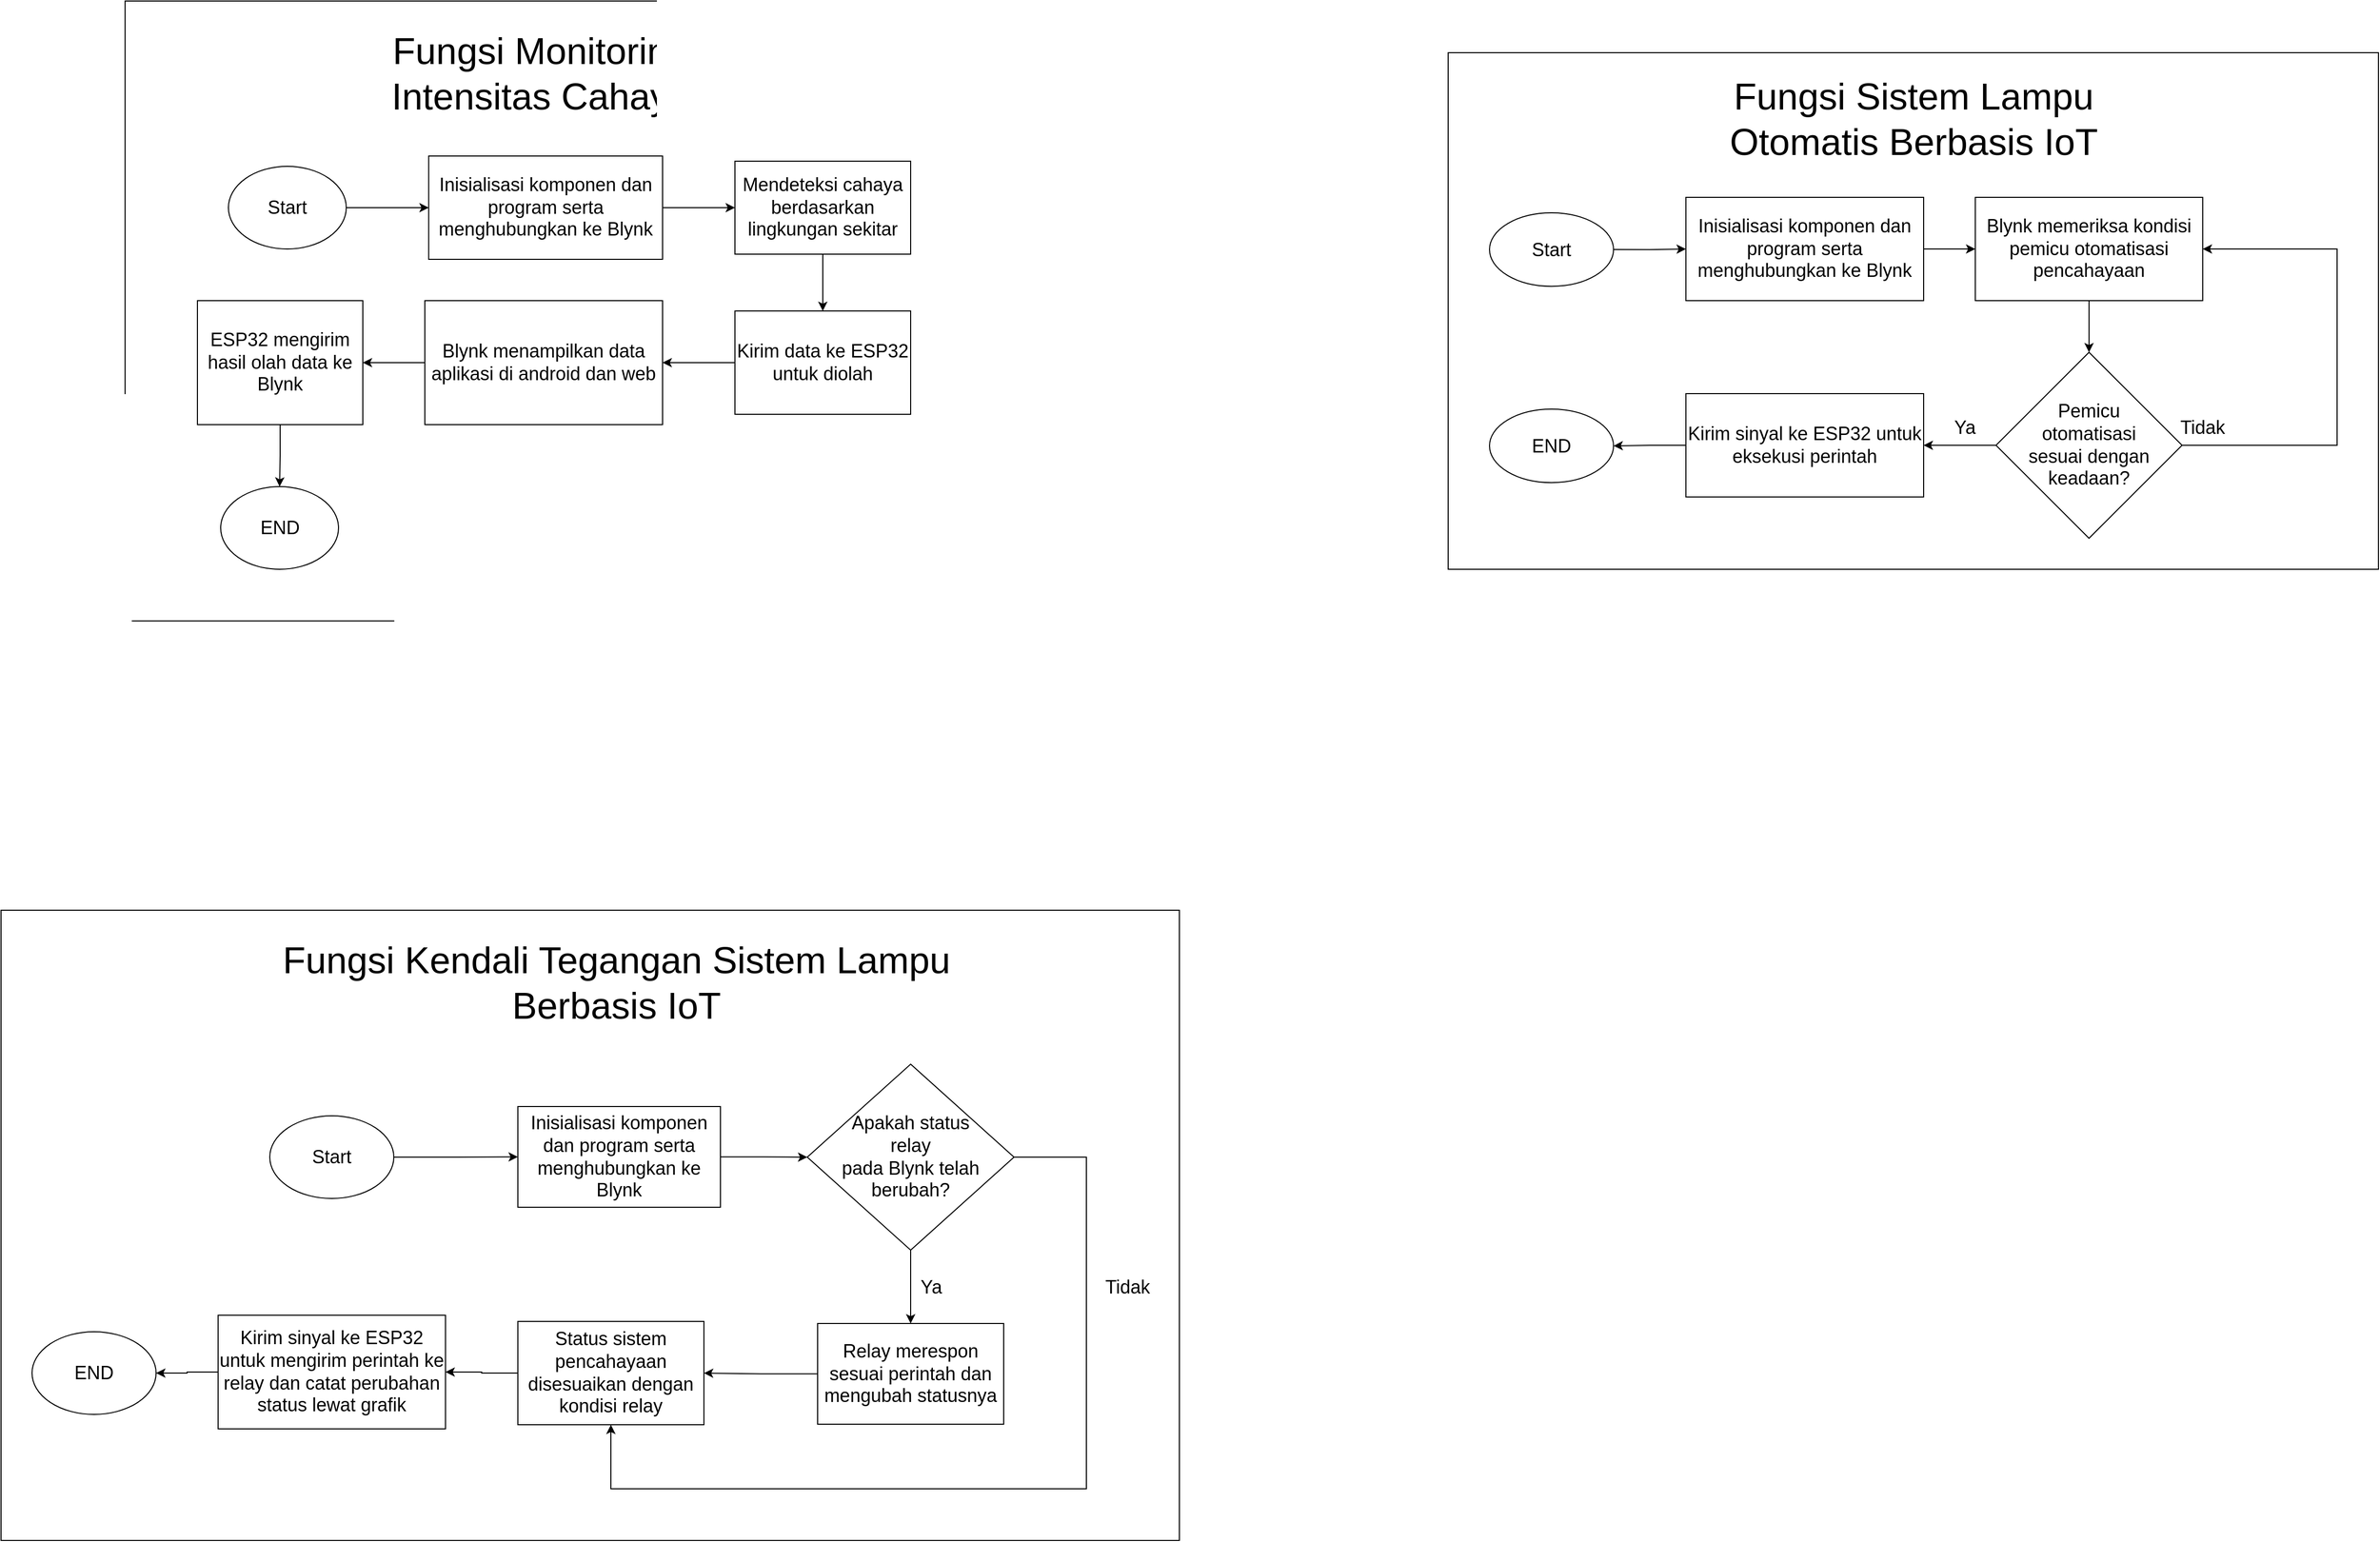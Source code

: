 <mxfile version="24.3.1" type="github">
  <diagram name="Halaman-1" id="Amh2mmN1JDySEoaFm9QU">
    <mxGraphModel dx="1134" dy="704" grid="1" gridSize="10" guides="0" tooltips="1" connect="1" arrows="1" fold="1" page="1" pageScale="1" pageWidth="827" pageHeight="1169" math="0" shadow="0">
      <root>
        <mxCell id="0" />
        <mxCell id="1" parent="0" />
        <mxCell id="Yo0ihvBbkLJQ9ieDPkB9-28" value="" style="rounded=0;whiteSpace=wrap;html=1;" vertex="1" parent="1">
          <mxGeometry y="880" width="1140" height="610" as="geometry" />
        </mxCell>
        <mxCell id="Yo0ihvBbkLJQ9ieDPkB9-19" value="" style="rounded=0;whiteSpace=wrap;html=1;" vertex="1" parent="1">
          <mxGeometry x="1400" y="50" width="900" height="500" as="geometry" />
        </mxCell>
        <mxCell id="Yo0ihvBbkLJQ9ieDPkB9-11" value="" style="rounded=0;whiteSpace=wrap;html=1;" vertex="1" parent="1">
          <mxGeometry x="120" width="820" height="600" as="geometry" />
        </mxCell>
        <mxCell id="Yo0ihvBbkLJQ9ieDPkB9-20" style="edgeStyle=orthogonalEdgeStyle;rounded=0;orthogonalLoop=1;jettySize=auto;html=1;exitX=1;exitY=0.5;exitDx=0;exitDy=0;entryX=0;entryY=0.5;entryDx=0;entryDy=0;" edge="1" parent="1" source="7ShA4Bs4Lb3jQ0K2besD-2" target="7ShA4Bs4Lb3jQ0K2besD-4">
          <mxGeometry relative="1" as="geometry" />
        </mxCell>
        <mxCell id="7ShA4Bs4Lb3jQ0K2besD-2" value="&lt;font style=&quot;font-size: 18px;&quot;&gt;Start&lt;/font&gt;" style="ellipse;whiteSpace=wrap;html=1;" parent="1" vertex="1">
          <mxGeometry x="260" y="1079" width="120" height="80" as="geometry" />
        </mxCell>
        <mxCell id="Yo0ihvBbkLJQ9ieDPkB9-21" style="edgeStyle=orthogonalEdgeStyle;rounded=0;orthogonalLoop=1;jettySize=auto;html=1;exitX=1;exitY=0.5;exitDx=0;exitDy=0;entryX=0;entryY=0.5;entryDx=0;entryDy=0;" edge="1" parent="1" source="7ShA4Bs4Lb3jQ0K2besD-4" target="7ShA4Bs4Lb3jQ0K2besD-9">
          <mxGeometry relative="1" as="geometry" />
        </mxCell>
        <mxCell id="7ShA4Bs4Lb3jQ0K2besD-4" value="&lt;font style=&quot;font-size: 18px;&quot;&gt;Inisialisasi komponen dan program serta menghubungkan ke Blynk&lt;/font&gt;" style="rounded=0;whiteSpace=wrap;html=1;" parent="1" vertex="1">
          <mxGeometry x="500" y="1070" width="196" height="97.5" as="geometry" />
        </mxCell>
        <mxCell id="Yo0ihvBbkLJQ9ieDPkB9-22" style="edgeStyle=orthogonalEdgeStyle;rounded=0;orthogonalLoop=1;jettySize=auto;html=1;exitX=0.5;exitY=1;exitDx=0;exitDy=0;entryX=0.5;entryY=0;entryDx=0;entryDy=0;" edge="1" parent="1" source="7ShA4Bs4Lb3jQ0K2besD-9" target="7ShA4Bs4Lb3jQ0K2besD-14">
          <mxGeometry relative="1" as="geometry" />
        </mxCell>
        <mxCell id="Yo0ihvBbkLJQ9ieDPkB9-27" style="edgeStyle=orthogonalEdgeStyle;rounded=0;orthogonalLoop=1;jettySize=auto;html=1;exitX=1;exitY=0.5;exitDx=0;exitDy=0;entryX=0.5;entryY=1;entryDx=0;entryDy=0;" edge="1" parent="1" source="7ShA4Bs4Lb3jQ0K2besD-9" target="7ShA4Bs4Lb3jQ0K2besD-16">
          <mxGeometry relative="1" as="geometry">
            <Array as="points">
              <mxPoint x="1050" y="1119" />
              <mxPoint x="1050" y="1440" />
              <mxPoint x="590" y="1440" />
            </Array>
          </mxGeometry>
        </mxCell>
        <mxCell id="7ShA4Bs4Lb3jQ0K2besD-9" value="&lt;font style=&quot;font-size: 18px;&quot;&gt;Apakah status&lt;br&gt;relay&lt;br&gt;pada Blynk telah&lt;br&gt;berubah?&lt;/font&gt;" style="rhombus;whiteSpace=wrap;html=1;" parent="1" vertex="1">
          <mxGeometry x="780" y="1029" width="200" height="180" as="geometry" />
        </mxCell>
        <mxCell id="Yo0ihvBbkLJQ9ieDPkB9-25" style="edgeStyle=orthogonalEdgeStyle;rounded=0;orthogonalLoop=1;jettySize=auto;html=1;exitX=0;exitY=0.5;exitDx=0;exitDy=0;entryX=1;entryY=0.5;entryDx=0;entryDy=0;" edge="1" parent="1" source="7ShA4Bs4Lb3jQ0K2besD-11" target="7ShA4Bs4Lb3jQ0K2besD-12">
          <mxGeometry relative="1" as="geometry" />
        </mxCell>
        <mxCell id="7ShA4Bs4Lb3jQ0K2besD-11" value="&lt;font style=&quot;font-size: 18px;&quot;&gt;Kirim sinyal ke ESP32 untuk mengirim perintah ke relay dan catat perubahan status lewat grafik&lt;/font&gt;" style="rounded=0;whiteSpace=wrap;html=1;" parent="1" vertex="1">
          <mxGeometry x="210" y="1272" width="220" height="110" as="geometry" />
        </mxCell>
        <mxCell id="7ShA4Bs4Lb3jQ0K2besD-12" value="&lt;font style=&quot;font-size: 18px;&quot;&gt;END&lt;/font&gt;" style="ellipse;whiteSpace=wrap;html=1;" parent="1" vertex="1">
          <mxGeometry x="30" y="1288" width="120" height="80" as="geometry" />
        </mxCell>
        <mxCell id="7ShA4Bs4Lb3jQ0K2besD-13" value="&lt;font style=&quot;font-size: 36px;&quot;&gt;Fungsi Kendali Tegangan Sistem Lampu Berbasis IoT&lt;/font&gt;" style="text;html=1;strokeColor=none;fillColor=none;align=center;verticalAlign=middle;whiteSpace=wrap;rounded=0;" parent="1" vertex="1">
          <mxGeometry x="230" y="900" width="731" height="100" as="geometry" />
        </mxCell>
        <mxCell id="Yo0ihvBbkLJQ9ieDPkB9-23" style="edgeStyle=orthogonalEdgeStyle;rounded=0;orthogonalLoop=1;jettySize=auto;html=1;exitX=0;exitY=0.5;exitDx=0;exitDy=0;entryX=1;entryY=0.5;entryDx=0;entryDy=0;" edge="1" parent="1" source="7ShA4Bs4Lb3jQ0K2besD-14" target="7ShA4Bs4Lb3jQ0K2besD-16">
          <mxGeometry relative="1" as="geometry" />
        </mxCell>
        <mxCell id="7ShA4Bs4Lb3jQ0K2besD-14" value="&lt;font style=&quot;font-size: 18px;&quot;&gt;Relay merespon sesuai perintah dan mengubah statusnya&lt;/font&gt;" style="rounded=0;whiteSpace=wrap;html=1;" parent="1" vertex="1">
          <mxGeometry x="790" y="1280" width="180" height="97.5" as="geometry" />
        </mxCell>
        <mxCell id="Yo0ihvBbkLJQ9ieDPkB9-24" style="edgeStyle=orthogonalEdgeStyle;rounded=0;orthogonalLoop=1;jettySize=auto;html=1;exitX=0;exitY=0.5;exitDx=0;exitDy=0;entryX=1;entryY=0.5;entryDx=0;entryDy=0;" edge="1" parent="1" source="7ShA4Bs4Lb3jQ0K2besD-16" target="7ShA4Bs4Lb3jQ0K2besD-11">
          <mxGeometry relative="1" as="geometry" />
        </mxCell>
        <mxCell id="7ShA4Bs4Lb3jQ0K2besD-16" value="&lt;font style=&quot;font-size: 18px;&quot;&gt;Status sistem pencahayaan disesuaikan dengan kondisi relay&lt;/font&gt;" style="rounded=0;whiteSpace=wrap;html=1;" parent="1" vertex="1">
          <mxGeometry x="500" y="1278" width="180" height="100" as="geometry" />
        </mxCell>
        <mxCell id="7ShA4Bs4Lb3jQ0K2besD-44" value="&lt;font style=&quot;font-size: 18px;&quot;&gt;Ya&lt;/font&gt;" style="text;html=1;strokeColor=none;fillColor=none;align=center;verticalAlign=middle;whiteSpace=wrap;rounded=0;" parent="1" vertex="1">
          <mxGeometry x="870" y="1230" width="60" height="30" as="geometry" />
        </mxCell>
        <mxCell id="7ShA4Bs4Lb3jQ0K2besD-45" value="&lt;font style=&quot;font-size: 18px;&quot;&gt;Tidak&lt;/font&gt;" style="text;html=1;strokeColor=none;fillColor=none;align=center;verticalAlign=middle;whiteSpace=wrap;rounded=0;" parent="1" vertex="1">
          <mxGeometry x="1060" y="1230" width="60" height="30" as="geometry" />
        </mxCell>
        <mxCell id="Yo0ihvBbkLJQ9ieDPkB9-5" style="edgeStyle=orthogonalEdgeStyle;rounded=0;orthogonalLoop=1;jettySize=auto;html=1;exitX=1;exitY=0.5;exitDx=0;exitDy=0;entryX=0;entryY=0.5;entryDx=0;entryDy=0;" edge="1" parent="1" source="bi3WUS4kzeiAN3RM-r-X-1" target="bi3WUS4kzeiAN3RM-r-X-2">
          <mxGeometry relative="1" as="geometry" />
        </mxCell>
        <mxCell id="bi3WUS4kzeiAN3RM-r-X-1" value="&lt;font style=&quot;font-size: 18px;&quot;&gt;Start&lt;/font&gt;" style="ellipse;whiteSpace=wrap;html=1;" parent="1" vertex="1">
          <mxGeometry x="220" y="160" width="114" height="80" as="geometry" />
        </mxCell>
        <mxCell id="Yo0ihvBbkLJQ9ieDPkB9-6" style="edgeStyle=orthogonalEdgeStyle;rounded=0;orthogonalLoop=1;jettySize=auto;html=1;exitX=1;exitY=0.5;exitDx=0;exitDy=0;entryX=0;entryY=0.5;entryDx=0;entryDy=0;" edge="1" parent="1" source="bi3WUS4kzeiAN3RM-r-X-2" target="bi3WUS4kzeiAN3RM-r-X-3">
          <mxGeometry relative="1" as="geometry" />
        </mxCell>
        <mxCell id="bi3WUS4kzeiAN3RM-r-X-2" value="&lt;font style=&quot;font-size: 18px;&quot;&gt;Inisialisasi komponen dan program serta menghubungkan ke Blynk&lt;/font&gt;" style="rounded=0;whiteSpace=wrap;html=1;" parent="1" vertex="1">
          <mxGeometry x="413.75" y="150" width="226.25" height="100" as="geometry" />
        </mxCell>
        <mxCell id="Yo0ihvBbkLJQ9ieDPkB9-7" style="edgeStyle=orthogonalEdgeStyle;rounded=0;orthogonalLoop=1;jettySize=auto;html=1;exitX=0.5;exitY=1;exitDx=0;exitDy=0;entryX=0.5;entryY=0;entryDx=0;entryDy=0;" edge="1" parent="1" source="bi3WUS4kzeiAN3RM-r-X-3" target="bi3WUS4kzeiAN3RM-r-X-4">
          <mxGeometry relative="1" as="geometry" />
        </mxCell>
        <mxCell id="bi3WUS4kzeiAN3RM-r-X-3" value="&lt;font style=&quot;font-size: 18px;&quot;&gt;Mendeteksi cahaya berdasarkan lingkungan sekitar&lt;/font&gt;" style="rounded=0;whiteSpace=wrap;html=1;" parent="1" vertex="1">
          <mxGeometry x="710" y="155" width="170" height="90" as="geometry" />
        </mxCell>
        <mxCell id="Yo0ihvBbkLJQ9ieDPkB9-8" style="edgeStyle=orthogonalEdgeStyle;rounded=0;orthogonalLoop=1;jettySize=auto;html=1;exitX=0;exitY=0.5;exitDx=0;exitDy=0;" edge="1" parent="1" source="bi3WUS4kzeiAN3RM-r-X-4" target="bi3WUS4kzeiAN3RM-r-X-6">
          <mxGeometry relative="1" as="geometry" />
        </mxCell>
        <mxCell id="bi3WUS4kzeiAN3RM-r-X-4" value="&lt;font style=&quot;font-size: 18px;&quot;&gt;Kirim data ke ESP32 untuk diolah&lt;/font&gt;" style="rounded=0;whiteSpace=wrap;html=1;" parent="1" vertex="1">
          <mxGeometry x="710" y="300" width="170" height="100" as="geometry" />
        </mxCell>
        <mxCell id="Yo0ihvBbkLJQ9ieDPkB9-10" style="edgeStyle=orthogonalEdgeStyle;rounded=0;orthogonalLoop=1;jettySize=auto;html=1;exitX=0.5;exitY=1;exitDx=0;exitDy=0;entryX=0.5;entryY=0;entryDx=0;entryDy=0;" edge="1" parent="1" source="bi3WUS4kzeiAN3RM-r-X-5" target="bi3WUS4kzeiAN3RM-r-X-7">
          <mxGeometry relative="1" as="geometry" />
        </mxCell>
        <mxCell id="bi3WUS4kzeiAN3RM-r-X-5" value="&lt;font style=&quot;font-size: 18px;&quot;&gt;ESP32 mengirim hasil olah data ke Blynk&lt;/font&gt;" style="rounded=0;whiteSpace=wrap;html=1;" parent="1" vertex="1">
          <mxGeometry x="190" y="290" width="160" height="120" as="geometry" />
        </mxCell>
        <mxCell id="Yo0ihvBbkLJQ9ieDPkB9-9" style="edgeStyle=orthogonalEdgeStyle;rounded=0;orthogonalLoop=1;jettySize=auto;html=1;exitX=0;exitY=0.5;exitDx=0;exitDy=0;entryX=1;entryY=0.5;entryDx=0;entryDy=0;" edge="1" parent="1" source="bi3WUS4kzeiAN3RM-r-X-6" target="bi3WUS4kzeiAN3RM-r-X-5">
          <mxGeometry relative="1" as="geometry" />
        </mxCell>
        <mxCell id="bi3WUS4kzeiAN3RM-r-X-6" value="&lt;font style=&quot;font-size: 18px;&quot;&gt;Blynk menampilkan data aplikasi di android dan web&lt;/font&gt;" style="rounded=0;whiteSpace=wrap;html=1;" parent="1" vertex="1">
          <mxGeometry x="410" y="290" width="230" height="120" as="geometry" />
        </mxCell>
        <mxCell id="bi3WUS4kzeiAN3RM-r-X-7" value="&lt;font style=&quot;font-size: 18px;&quot;&gt;END&lt;/font&gt;" style="ellipse;whiteSpace=wrap;html=1;" parent="1" vertex="1">
          <mxGeometry x="212.5" y="470" width="114" height="80" as="geometry" />
        </mxCell>
        <mxCell id="bi3WUS4kzeiAN3RM-r-X-14" value="&lt;font style=&quot;font-size: 36px;&quot;&gt;Fungsi Monitoring Intensitas Cahaya&lt;/font&gt;" style="text;html=1;strokeColor=none;fillColor=none;align=center;verticalAlign=middle;whiteSpace=wrap;rounded=0;" parent="1" vertex="1">
          <mxGeometry x="360" y="20" width="323.95" height="100" as="geometry" />
        </mxCell>
        <mxCell id="bi3WUS4kzeiAN3RM-r-X-16" value="&lt;font style=&quot;font-size: 36px;&quot;&gt;Fungsi Sistem Lampu Otomatis Berbasis IoT&lt;/font&gt;" style="text;html=1;strokeColor=none;fillColor=none;align=center;verticalAlign=middle;whiteSpace=wrap;rounded=0;" parent="1" vertex="1">
          <mxGeometry x="1610" y="70" width="481.0" height="88.889" as="geometry" />
        </mxCell>
        <mxCell id="Yo0ihvBbkLJQ9ieDPkB9-13" style="edgeStyle=orthogonalEdgeStyle;rounded=0;orthogonalLoop=1;jettySize=auto;html=1;exitX=1;exitY=0.5;exitDx=0;exitDy=0;entryX=0;entryY=0.5;entryDx=0;entryDy=0;" edge="1" parent="1" source="bi3WUS4kzeiAN3RM-r-X-19" target="bi3WUS4kzeiAN3RM-r-X-21">
          <mxGeometry relative="1" as="geometry" />
        </mxCell>
        <mxCell id="bi3WUS4kzeiAN3RM-r-X-19" value="&lt;font style=&quot;font-size: 18px;&quot;&gt;Start&lt;/font&gt;" style="ellipse;whiteSpace=wrap;html=1;" parent="1" vertex="1">
          <mxGeometry x="1440" y="204.999" width="120.0" height="71.111" as="geometry" />
        </mxCell>
        <mxCell id="Yo0ihvBbkLJQ9ieDPkB9-14" style="edgeStyle=orthogonalEdgeStyle;rounded=0;orthogonalLoop=1;jettySize=auto;html=1;exitX=1;exitY=0.5;exitDx=0;exitDy=0;entryX=0;entryY=0.5;entryDx=0;entryDy=0;" edge="1" parent="1" source="bi3WUS4kzeiAN3RM-r-X-21" target="bi3WUS4kzeiAN3RM-r-X-32">
          <mxGeometry relative="1" as="geometry" />
        </mxCell>
        <mxCell id="bi3WUS4kzeiAN3RM-r-X-21" value="&lt;font style=&quot;font-size: 18px;&quot;&gt;Inisialisasi komponen dan program serta menghubungkan ke Blynk&lt;/font&gt;" style="rounded=0;whiteSpace=wrap;html=1;" parent="1" vertex="1">
          <mxGeometry x="1630" y="190" width="230" height="100" as="geometry" />
        </mxCell>
        <mxCell id="Yo0ihvBbkLJQ9ieDPkB9-15" style="edgeStyle=orthogonalEdgeStyle;rounded=0;orthogonalLoop=1;jettySize=auto;html=1;exitX=0.5;exitY=1;exitDx=0;exitDy=0;" edge="1" parent="1" source="bi3WUS4kzeiAN3RM-r-X-32" target="bi3WUS4kzeiAN3RM-r-X-33">
          <mxGeometry relative="1" as="geometry" />
        </mxCell>
        <mxCell id="bi3WUS4kzeiAN3RM-r-X-32" value="&lt;font style=&quot;font-size: 18px;&quot;&gt;Blynk memeriksa kondisi pemicu otomatisasi pencahayaan&lt;/font&gt;" style="rounded=0;whiteSpace=wrap;html=1;" parent="1" vertex="1">
          <mxGeometry x="1910" y="190" width="220" height="100" as="geometry" />
        </mxCell>
        <mxCell id="Yo0ihvBbkLJQ9ieDPkB9-16" style="edgeStyle=orthogonalEdgeStyle;rounded=0;orthogonalLoop=1;jettySize=auto;html=1;exitX=1;exitY=0.5;exitDx=0;exitDy=0;entryX=1;entryY=0.5;entryDx=0;entryDy=0;" edge="1" parent="1" source="bi3WUS4kzeiAN3RM-r-X-33" target="bi3WUS4kzeiAN3RM-r-X-32">
          <mxGeometry relative="1" as="geometry">
            <Array as="points">
              <mxPoint x="2260" y="430" />
              <mxPoint x="2260" y="240" />
            </Array>
          </mxGeometry>
        </mxCell>
        <mxCell id="Yo0ihvBbkLJQ9ieDPkB9-17" style="edgeStyle=orthogonalEdgeStyle;rounded=0;orthogonalLoop=1;jettySize=auto;html=1;exitX=0;exitY=0.5;exitDx=0;exitDy=0;entryX=1;entryY=0.5;entryDx=0;entryDy=0;" edge="1" parent="1" source="bi3WUS4kzeiAN3RM-r-X-33" target="bi3WUS4kzeiAN3RM-r-X-35">
          <mxGeometry relative="1" as="geometry" />
        </mxCell>
        <mxCell id="bi3WUS4kzeiAN3RM-r-X-33" value="&lt;font style=&quot;font-size: 18px;&quot;&gt;Pemicu&lt;br&gt;otomatisasi&lt;br&gt;sesuai dengan&lt;br&gt;keadaan?&lt;/font&gt;" style="rhombus;whiteSpace=wrap;html=1;" parent="1" vertex="1">
          <mxGeometry x="1930" y="340" width="180" height="180" as="geometry" />
        </mxCell>
        <mxCell id="Yo0ihvBbkLJQ9ieDPkB9-18" style="edgeStyle=orthogonalEdgeStyle;rounded=0;orthogonalLoop=1;jettySize=auto;html=1;exitX=0;exitY=0.5;exitDx=0;exitDy=0;entryX=1;entryY=0.5;entryDx=0;entryDy=0;" edge="1" parent="1" source="bi3WUS4kzeiAN3RM-r-X-35" target="bi3WUS4kzeiAN3RM-r-X-37">
          <mxGeometry relative="1" as="geometry" />
        </mxCell>
        <mxCell id="bi3WUS4kzeiAN3RM-r-X-35" value="&lt;font style=&quot;font-size: 18px;&quot;&gt;Kirim sinyal ke ESP32 untuk eksekusi perintah&lt;/font&gt;" style="rounded=0;whiteSpace=wrap;html=1;" parent="1" vertex="1">
          <mxGeometry x="1630" y="380" width="230" height="100" as="geometry" />
        </mxCell>
        <mxCell id="bi3WUS4kzeiAN3RM-r-X-37" value="&lt;font style=&quot;font-size: 18px;&quot;&gt;END&lt;/font&gt;" style="ellipse;whiteSpace=wrap;html=1;" parent="1" vertex="1">
          <mxGeometry x="1440" y="395.003" width="120.0" height="71.111" as="geometry" />
        </mxCell>
        <mxCell id="7ShA4Bs4Lb3jQ0K2besD-41" value="&lt;font style=&quot;font-size: 18px;&quot;&gt;Ya&lt;/font&gt;" style="text;html=1;strokeColor=none;fillColor=none;align=center;verticalAlign=middle;whiteSpace=wrap;rounded=0;" parent="1" vertex="1">
          <mxGeometry x="1870" y="399.997" width="60.0" height="26.667" as="geometry" />
        </mxCell>
        <mxCell id="7ShA4Bs4Lb3jQ0K2besD-42" value="&lt;font style=&quot;font-size: 18px;&quot;&gt;Tidak&lt;/font&gt;" style="text;html=1;strokeColor=none;fillColor=none;align=center;verticalAlign=middle;whiteSpace=wrap;rounded=0;" parent="1" vertex="1">
          <mxGeometry x="2100" y="399.999" width="60.0" height="26.667" as="geometry" />
        </mxCell>
      </root>
    </mxGraphModel>
  </diagram>
</mxfile>
